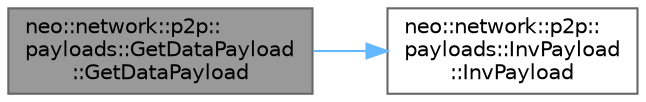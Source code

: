 digraph "neo::network::p2p::payloads::GetDataPayload::GetDataPayload"
{
 // LATEX_PDF_SIZE
  bgcolor="transparent";
  edge [fontname=Helvetica,fontsize=10,labelfontname=Helvetica,labelfontsize=10];
  node [fontname=Helvetica,fontsize=10,shape=box,height=0.2,width=0.4];
  rankdir="LR";
  Node1 [id="Node000001",label="neo::network::p2p::\lpayloads::GetDataPayload\l::GetDataPayload",height=0.2,width=0.4,color="gray40", fillcolor="grey60", style="filled", fontcolor="black",tooltip="Constructs a GetDataPayload with the specified type and hashes."];
  Node1 -> Node2 [id="edge1_Node000001_Node000002",color="steelblue1",style="solid",tooltip=" "];
  Node2 [id="Node000002",label="neo::network::p2p::\lpayloads::InvPayload\l::InvPayload",height=0.2,width=0.4,color="grey40", fillcolor="white", style="filled",URL="$classneo_1_1network_1_1p2p_1_1payloads_1_1_inv_payload.html#af0557f17dd4769b9af1851484374b36e",tooltip="Constructs an empty InvPayload."];
}
